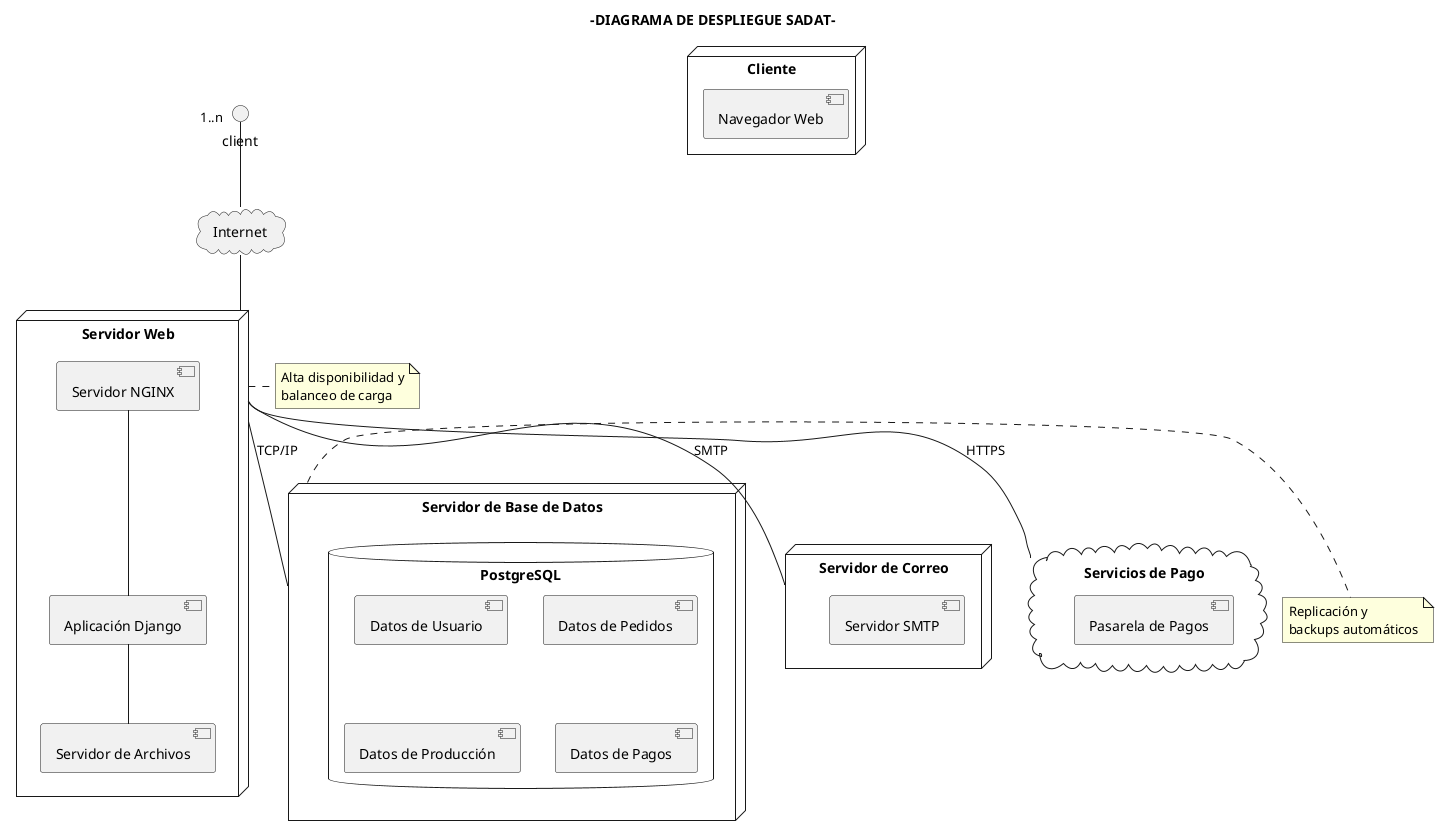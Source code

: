 @startuml
title -DIAGRAMA DE DESPLIEGUE SADAT-

node "Cliente" as cliente {
  [Navegador Web] as browser
}

cloud "Internet" as internet

node "Servidor Web" as webserver {
  [Servidor NGINX] as nginx
  [Aplicación Django] as django
  [Servidor de Archivos] as files
}

node "Servidor de Base de Datos" as dbserver {
  database "PostgreSQL" as postgres {
    [Datos de Usuario]
    [Datos de Pedidos]
    [Datos de Producción]
    [Datos de Pagos]
  }
}

node "Servidor de Correo" as mailserver {
  [Servidor SMTP] as smtp
}

cloud "Servicios de Pago" as payment {
  [Pasarela de Pagos] as gateway
}

client "1..n" -- internet
internet -- webserver

webserver -- dbserver : "TCP/IP"
webserver -- mailserver : "SMTP"
webserver -- payment : "HTTPS"

nginx -- django
django -- files

note right of webserver
  Alta disponibilidad y
  balanceo de carga
end note

note right of dbserver
  Replicación y
  backups automáticos
end note

@enduml